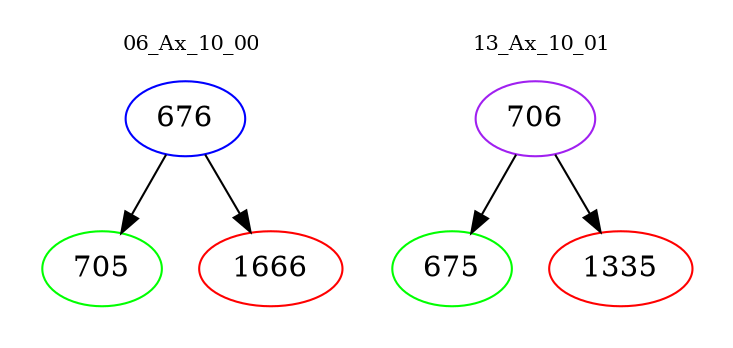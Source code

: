 digraph{
subgraph cluster_0 {
color = white
label = "06_Ax_10_00";
fontsize=10;
T0_676 [label="676", color="blue"]
T0_676 -> T0_705 [color="black"]
T0_705 [label="705", color="green"]
T0_676 -> T0_1666 [color="black"]
T0_1666 [label="1666", color="red"]
}
subgraph cluster_1 {
color = white
label = "13_Ax_10_01";
fontsize=10;
T1_706 [label="706", color="purple"]
T1_706 -> T1_675 [color="black"]
T1_675 [label="675", color="green"]
T1_706 -> T1_1335 [color="black"]
T1_1335 [label="1335", color="red"]
}
}
